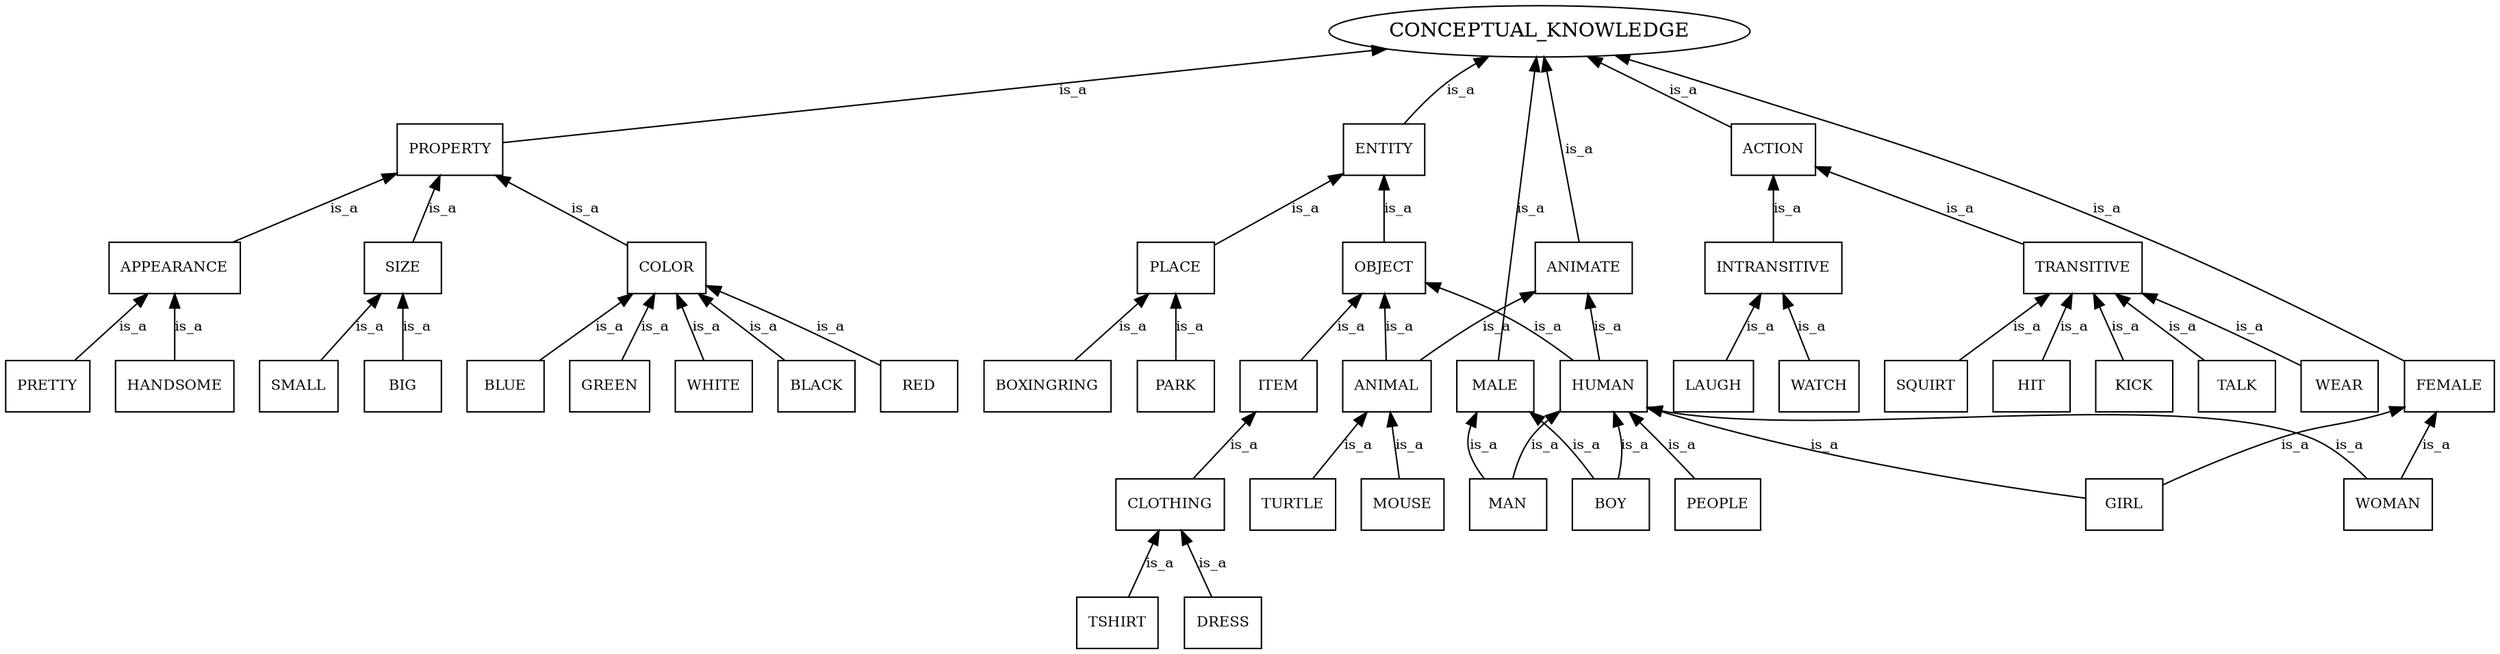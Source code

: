 digraph G {
rankdir=BT;
fontname=consolas;
PROPERTY [style=filled, fontsize=10, fillcolor=white, color=black, shape=box, label=PROPERTY];
PROPERTY -> CONCEPTUAL_KNOWLEDGE  [fontsize=10, label=is_a];
COLOR [style=filled, fontsize=10, fillcolor=white, color=black, shape=box, label=COLOR];
COLOR -> PROPERTY  [fontsize=10, label=is_a];
BLUE [style=filled, fontsize=10, fillcolor=white, color=black, shape=box, label=BLUE];
BLUE -> COLOR  [fontsize=10, label=is_a];
GREEN [style=filled, fontsize=10, fillcolor=white, color=black, shape=box, label=GREEN];
GREEN -> COLOR  [fontsize=10, label=is_a];
WHITE [style=filled, fontsize=10, fillcolor=white, color=black, shape=box, label=WHITE];
WHITE -> COLOR  [fontsize=10, label=is_a];
BLACK [style=filled, fontsize=10, fillcolor=white, color=black, shape=box, label=BLACK];
BLACK -> COLOR  [fontsize=10, label=is_a];
RED [style=filled, fontsize=10, fillcolor=white, color=black, shape=box, label=RED];
RED -> COLOR  [fontsize=10, label=is_a];
APPEARANCE [style=filled, fontsize=10, fillcolor=white, color=black, shape=box, label=APPEARANCE];
APPEARANCE -> PROPERTY  [fontsize=10, label=is_a];
PRETTY [style=filled, fontsize=10, fillcolor=white, color=black, shape=box, label=PRETTY];
PRETTY -> APPEARANCE  [fontsize=10, label=is_a];
HANDSOME [style=filled, fontsize=10, fillcolor=white, color=black, shape=box, label=HANDSOME];
HANDSOME -> APPEARANCE  [fontsize=10, label=is_a];
SIZE [style=filled, fontsize=10, fillcolor=white, color=black, shape=box, label=SIZE];
SIZE -> PROPERTY  [fontsize=10, label=is_a];
SMALL [style=filled, fontsize=10, fillcolor=white, color=black, shape=box, label=SMALL];
SMALL -> SIZE  [fontsize=10, label=is_a];
BIG [style=filled, fontsize=10, fillcolor=white, color=black, shape=box, label=BIG];
BIG -> SIZE  [fontsize=10, label=is_a];
ENTITY [style=filled, fontsize=10, fillcolor=white, color=black, shape=box, label=ENTITY];
ENTITY -> CONCEPTUAL_KNOWLEDGE  [fontsize=10, label=is_a];
OBJECT [style=filled, fontsize=10, fillcolor=white, color=black, shape=box, label=OBJECT];
OBJECT -> ENTITY  [fontsize=10, label=is_a];
ITEM [style=filled, fontsize=10, fillcolor=white, color=black, shape=box, label=ITEM];
ITEM -> OBJECT  [fontsize=10, label=is_a];
CLOTHING [style=filled, fontsize=10, fillcolor=white, color=black, shape=box, label=CLOTHING];
CLOTHING -> ITEM  [fontsize=10, label=is_a];
TSHIRT [style=filled, fontsize=10, fillcolor=white, color=black, shape=box, label=TSHIRT];
TSHIRT -> CLOTHING  [fontsize=10, label=is_a];
DRESS [style=filled, fontsize=10, fillcolor=white, color=black, shape=box, label=DRESS];
DRESS -> CLOTHING  [fontsize=10, label=is_a];
ANIMAL [style=filled, fontsize=10, fillcolor=white, color=black, shape=box, label=ANIMAL];
ANIMAL -> OBJECT  [fontsize=10, label=is_a];
TURTLE [style=filled, fontsize=10, fillcolor=white, color=black, shape=box, label=TURTLE];
TURTLE -> ANIMAL  [fontsize=10, label=is_a];
MOUSE [style=filled, fontsize=10, fillcolor=white, color=black, shape=box, label=MOUSE];
MOUSE -> ANIMAL  [fontsize=10, label=is_a];
HUMAN [style=filled, fontsize=10, fillcolor=white, color=black, shape=box, label=HUMAN];
HUMAN -> OBJECT  [fontsize=10, label=is_a];
PEOPLE [style=filled, fontsize=10, fillcolor=white, color=black, shape=box, label=PEOPLE];
PEOPLE -> HUMAN  [fontsize=10, label=is_a];
BOY [style=filled, fontsize=10, fillcolor=white, color=black, shape=box, label=BOY];
BOY -> HUMAN  [fontsize=10, label=is_a];
GIRL [style=filled, fontsize=10, fillcolor=white, color=black, shape=box, label=GIRL];
GIRL -> HUMAN  [fontsize=10, label=is_a];
WOMAN [style=filled, fontsize=10, fillcolor=white, color=black, shape=box, label=WOMAN];
WOMAN -> HUMAN  [fontsize=10, label=is_a];
MAN [style=filled, fontsize=10, fillcolor=white, color=black, shape=box, label=MAN];
MAN -> HUMAN  [fontsize=10, label=is_a];
PLACE [style=filled, fontsize=10, fillcolor=white, color=black, shape=box, label=PLACE];
PLACE -> ENTITY  [fontsize=10, label=is_a];
BOXINGRING [style=filled, fontsize=10, fillcolor=white, color=black, shape=box, label=BOXINGRING];
BOXINGRING -> PLACE  [fontsize=10, label=is_a];
PARK [style=filled, fontsize=10, fillcolor=white, color=black, shape=box, label=PARK];
PARK -> PLACE  [fontsize=10, label=is_a];
FEMALE [style=filled, fontsize=10, fillcolor=white, color=black, shape=box, label=FEMALE];
FEMALE -> CONCEPTUAL_KNOWLEDGE  [fontsize=10, label=is_a];
GIRL [style=filled, fontsize=10, fillcolor=white, color=black, shape=box, label=GIRL];
GIRL -> FEMALE  [fontsize=10, label=is_a];
WOMAN [style=filled, fontsize=10, fillcolor=white, color=black, shape=box, label=WOMAN];
WOMAN -> FEMALE  [fontsize=10, label=is_a];
ACTION [style=filled, fontsize=10, fillcolor=white, color=black, shape=box, label=ACTION];
ACTION -> CONCEPTUAL_KNOWLEDGE  [fontsize=10, label=is_a];
INTRANSITIVE [style=filled, fontsize=10, fillcolor=white, color=black, shape=box, label=INTRANSITIVE];
INTRANSITIVE -> ACTION  [fontsize=10, label=is_a];
WATCH [style=filled, fontsize=10, fillcolor=white, color=black, shape=box, label=WATCH];
WATCH -> INTRANSITIVE  [fontsize=10, label=is_a];
LAUGH [style=filled, fontsize=10, fillcolor=white, color=black, shape=box, label=LAUGH];
LAUGH -> INTRANSITIVE  [fontsize=10, label=is_a];
TRANSITIVE [style=filled, fontsize=10, fillcolor=white, color=black, shape=box, label=TRANSITIVE];
TRANSITIVE -> ACTION  [fontsize=10, label=is_a];
SQUIRT [style=filled, fontsize=10, fillcolor=white, color=black, shape=box, label=SQUIRT];
SQUIRT -> TRANSITIVE  [fontsize=10, label=is_a];
HIT [style=filled, fontsize=10, fillcolor=white, color=black, shape=box, label=HIT];
HIT -> TRANSITIVE  [fontsize=10, label=is_a];
KICK [style=filled, fontsize=10, fillcolor=white, color=black, shape=box, label=KICK];
KICK -> TRANSITIVE  [fontsize=10, label=is_a];
TALK [style=filled, fontsize=10, fillcolor=white, color=black, shape=box, label=TALK];
TALK -> TRANSITIVE  [fontsize=10, label=is_a];
WEAR [style=filled, fontsize=10, fillcolor=white, color=black, shape=box, label=WEAR];
WEAR -> TRANSITIVE  [fontsize=10, label=is_a];
ANIMATE [style=filled, fontsize=10, fillcolor=white, color=black, shape=box, label=ANIMATE];
ANIMATE -> CONCEPTUAL_KNOWLEDGE  [fontsize=10, label=is_a];
ANIMAL [style=filled, fontsize=10, fillcolor=white, color=black, shape=box, label=ANIMAL];
ANIMAL -> ANIMATE  [fontsize=10, label=is_a];
HUMAN [style=filled, fontsize=10, fillcolor=white, color=black, shape=box, label=HUMAN];
HUMAN -> ANIMATE  [fontsize=10, label=is_a];
MALE [style=filled, fontsize=10, fillcolor=white, color=black, shape=box, label=MALE];
MALE -> CONCEPTUAL_KNOWLEDGE  [fontsize=10, label=is_a];
BOY [style=filled, fontsize=10, fillcolor=white, color=black, shape=box, label=BOY];
BOY -> MALE  [fontsize=10, label=is_a];
MAN [style=filled, fontsize=10, fillcolor=white, color=black, shape=box, label=MAN];
MAN -> MALE  [fontsize=10, label=is_a];
}
